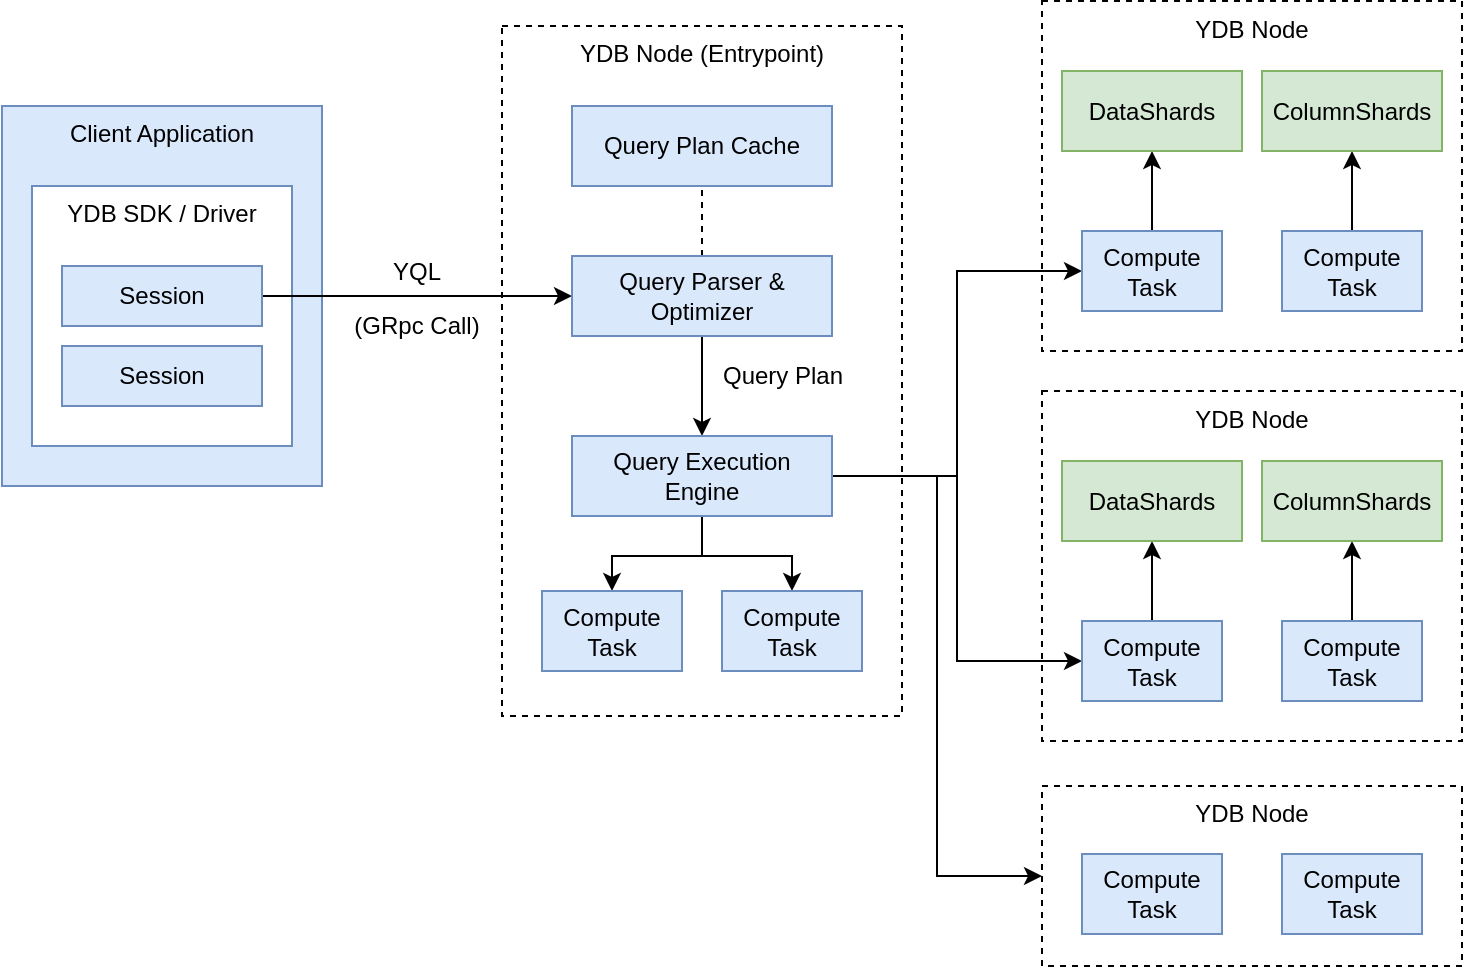 <mxfile version="28.2.7">
  <diagram name="YDB Query Execution" id="s03gnwWGhEfyzJxEZV09">
    <mxGraphModel dx="2448" dy="955" grid="1" gridSize="10" guides="1" tooltips="1" connect="1" arrows="1" fold="1" page="1" pageScale="1" pageWidth="827" pageHeight="1169" math="0" shadow="0">
      <root>
        <mxCell id="0" />
        <mxCell id="1" parent="0" />
        <mxCell id="u0HLi7Xi4MvKD0CtP6yi-1" value="YDB Node" style="dashed=1;rounded=0;whiteSpace=wrap;html=1;strokeColor=#000000;verticalAlign=top;" vertex="1" parent="1">
          <mxGeometry x="-80" y="352.5" width="210" height="175" as="geometry" />
        </mxCell>
        <mxCell id="u0HLi7Xi4MvKD0CtP6yi-2" value="YDB Node" style="dashed=1;rounded=0;whiteSpace=wrap;html=1;strokeColor=#000000;verticalAlign=top;" vertex="1" parent="1">
          <mxGeometry x="-80" y="157.5" width="210" height="175" as="geometry" />
        </mxCell>
        <mxCell id="u0HLi7Xi4MvKD0CtP6yi-3" value="YDB Node (Entrypoint)" style="dashed=1;rounded=0;whiteSpace=wrap;html=1;strokeColor=#000000;verticalAlign=top;" vertex="1" parent="1">
          <mxGeometry x="-350" y="170" width="200" height="345" as="geometry" />
        </mxCell>
        <mxCell id="u0HLi7Xi4MvKD0CtP6yi-4" value="Client Application" style="rounded=0;whiteSpace=wrap;html=1;fillColor=#dae8fc;strokeColor=#6c8ebf;verticalAlign=top;" vertex="1" parent="1">
          <mxGeometry x="-600" y="210" width="160" height="190" as="geometry" />
        </mxCell>
        <mxCell id="u0HLi7Xi4MvKD0CtP6yi-5" value="YDB SDK / Driver" style="rounded=0;whiteSpace=wrap;html=1;fillColor=#FFFFFF;strokeColor=#6c8ebf;verticalAlign=top;" vertex="1" parent="1">
          <mxGeometry x="-585" y="250" width="130" height="130" as="geometry" />
        </mxCell>
        <mxCell id="u0HLi7Xi4MvKD0CtP6yi-6" style="edgeStyle=orthogonalEdgeStyle;rounded=0;orthogonalLoop=1;jettySize=auto;html=1;exitX=1;exitY=0.5;exitDx=0;exitDy=0;entryX=0;entryY=0.5;entryDx=0;entryDy=0;" edge="1" parent="1" source="u0HLi7Xi4MvKD0CtP6yi-7" target="u0HLi7Xi4MvKD0CtP6yi-11">
          <mxGeometry relative="1" as="geometry" />
        </mxCell>
        <mxCell id="u0HLi7Xi4MvKD0CtP6yi-7" value="Session" style="rounded=0;whiteSpace=wrap;html=1;fillColor=#dae8fc;strokeColor=#6c8ebf;" vertex="1" parent="1">
          <mxGeometry x="-570" y="290" width="100" height="30" as="geometry" />
        </mxCell>
        <mxCell id="u0HLi7Xi4MvKD0CtP6yi-8" value="Session" style="rounded=0;whiteSpace=wrap;html=1;fillColor=#dae8fc;strokeColor=#6c8ebf;" vertex="1" parent="1">
          <mxGeometry x="-570" y="330" width="100" height="30" as="geometry" />
        </mxCell>
        <mxCell id="u0HLi7Xi4MvKD0CtP6yi-9" style="edgeStyle=orthogonalEdgeStyle;rounded=0;orthogonalLoop=1;jettySize=auto;html=1;exitX=0.5;exitY=0;exitDx=0;exitDy=0;entryX=0.5;entryY=1;entryDx=0;entryDy=0;dashed=1;endArrow=none;startFill=0;" edge="1" parent="1" source="u0HLi7Xi4MvKD0CtP6yi-11" target="u0HLi7Xi4MvKD0CtP6yi-12">
          <mxGeometry relative="1" as="geometry" />
        </mxCell>
        <mxCell id="u0HLi7Xi4MvKD0CtP6yi-10" style="edgeStyle=orthogonalEdgeStyle;rounded=0;orthogonalLoop=1;jettySize=auto;html=1;exitX=0.5;exitY=1;exitDx=0;exitDy=0;entryX=0.5;entryY=0;entryDx=0;entryDy=0;" edge="1" parent="1" source="u0HLi7Xi4MvKD0CtP6yi-11" target="u0HLi7Xi4MvKD0CtP6yi-17">
          <mxGeometry relative="1" as="geometry" />
        </mxCell>
        <mxCell id="u0HLi7Xi4MvKD0CtP6yi-11" value="Query Parser &amp; Optimizer" style="rounded=0;whiteSpace=wrap;html=1;fillColor=#dae8fc;strokeColor=#6c8ebf;" vertex="1" parent="1">
          <mxGeometry x="-315" y="285" width="130" height="40" as="geometry" />
        </mxCell>
        <mxCell id="u0HLi7Xi4MvKD0CtP6yi-12" value="Query Plan Cache" style="rounded=0;whiteSpace=wrap;html=1;fillColor=#dae8fc;strokeColor=#6c8ebf;" vertex="1" parent="1">
          <mxGeometry x="-315" y="210" width="130" height="40" as="geometry" />
        </mxCell>
        <mxCell id="u0HLi7Xi4MvKD0CtP6yi-13" style="edgeStyle=orthogonalEdgeStyle;rounded=0;orthogonalLoop=1;jettySize=auto;html=1;exitX=1;exitY=0.5;exitDx=0;exitDy=0;entryX=0;entryY=0.5;entryDx=0;entryDy=0;" edge="1" parent="1" source="u0HLi7Xi4MvKD0CtP6yi-17" target="u0HLi7Xi4MvKD0CtP6yi-20">
          <mxGeometry relative="1" as="geometry" />
        </mxCell>
        <mxCell id="u0HLi7Xi4MvKD0CtP6yi-14" style="edgeStyle=orthogonalEdgeStyle;rounded=0;orthogonalLoop=1;jettySize=auto;html=1;exitX=1;exitY=0.5;exitDx=0;exitDy=0;entryX=0;entryY=0.5;entryDx=0;entryDy=0;" edge="1" parent="1" source="u0HLi7Xi4MvKD0CtP6yi-17" target="u0HLi7Xi4MvKD0CtP6yi-26">
          <mxGeometry relative="1" as="geometry" />
        </mxCell>
        <mxCell id="u0HLi7Xi4MvKD0CtP6yi-15" style="edgeStyle=orthogonalEdgeStyle;rounded=0;orthogonalLoop=1;jettySize=auto;html=1;exitX=0.5;exitY=1;exitDx=0;exitDy=0;entryX=0.5;entryY=0;entryDx=0;entryDy=0;" edge="1" parent="1" source="u0HLi7Xi4MvKD0CtP6yi-17" target="u0HLi7Xi4MvKD0CtP6yi-33">
          <mxGeometry relative="1" as="geometry">
            <Array as="points">
              <mxPoint x="-250" y="435" />
              <mxPoint x="-295" y="435" />
            </Array>
          </mxGeometry>
        </mxCell>
        <mxCell id="u0HLi7Xi4MvKD0CtP6yi-16" style="edgeStyle=orthogonalEdgeStyle;rounded=0;orthogonalLoop=1;jettySize=auto;html=1;exitX=0.5;exitY=1;exitDx=0;exitDy=0;entryX=0.5;entryY=0;entryDx=0;entryDy=0;" edge="1" parent="1" source="u0HLi7Xi4MvKD0CtP6yi-17" target="u0HLi7Xi4MvKD0CtP6yi-34">
          <mxGeometry relative="1" as="geometry">
            <Array as="points">
              <mxPoint x="-250" y="435" />
              <mxPoint x="-205" y="435" />
            </Array>
          </mxGeometry>
        </mxCell>
        <mxCell id="u0HLi7Xi4MvKD0CtP6yi-42" style="edgeStyle=orthogonalEdgeStyle;rounded=0;orthogonalLoop=1;jettySize=auto;html=1;exitX=1;exitY=0.5;exitDx=0;exitDy=0;entryX=0;entryY=0.5;entryDx=0;entryDy=0;" edge="1" parent="1" source="u0HLi7Xi4MvKD0CtP6yi-17" target="u0HLi7Xi4MvKD0CtP6yi-35">
          <mxGeometry relative="1" as="geometry" />
        </mxCell>
        <mxCell id="u0HLi7Xi4MvKD0CtP6yi-17" value="Query Execution Engine" style="rounded=0;whiteSpace=wrap;html=1;fillColor=#dae8fc;strokeColor=#6c8ebf;" vertex="1" parent="1">
          <mxGeometry x="-315" y="375" width="130" height="40" as="geometry" />
        </mxCell>
        <mxCell id="u0HLi7Xi4MvKD0CtP6yi-18" value="(GRpc Call)" style="text;html=1;strokeColor=none;fillColor=none;align=center;verticalAlign=middle;" vertex="1" connectable="0" parent="1">
          <mxGeometry x="-418.5" y="320" width="50" as="geometry" />
        </mxCell>
        <mxCell id="u0HLi7Xi4MvKD0CtP6yi-19" style="edgeStyle=orthogonalEdgeStyle;rounded=0;orthogonalLoop=1;jettySize=auto;html=1;exitX=0.5;exitY=0;exitDx=0;exitDy=0;entryX=0.5;entryY=1;entryDx=0;entryDy=0;" edge="1" parent="1" source="u0HLi7Xi4MvKD0CtP6yi-20" target="u0HLi7Xi4MvKD0CtP6yi-24">
          <mxGeometry relative="1" as="geometry" />
        </mxCell>
        <mxCell id="u0HLi7Xi4MvKD0CtP6yi-20" value="Compute&lt;br&gt;Task" style="rounded=0;whiteSpace=wrap;html=1;fillColor=#dae8fc;strokeColor=#6c8ebf;" vertex="1" parent="1">
          <mxGeometry x="-60" y="272.5" width="70" height="40" as="geometry" />
        </mxCell>
        <mxCell id="u0HLi7Xi4MvKD0CtP6yi-21" style="edgeStyle=orthogonalEdgeStyle;rounded=0;orthogonalLoop=1;jettySize=auto;html=1;exitX=0.5;exitY=0;exitDx=0;exitDy=0;entryX=0.5;entryY=1;entryDx=0;entryDy=0;" edge="1" parent="1" source="u0HLi7Xi4MvKD0CtP6yi-22" target="u0HLi7Xi4MvKD0CtP6yi-23">
          <mxGeometry relative="1" as="geometry" />
        </mxCell>
        <mxCell id="u0HLi7Xi4MvKD0CtP6yi-22" value="Compute&lt;br&gt;Task" style="rounded=0;whiteSpace=wrap;html=1;fillColor=#dae8fc;strokeColor=#6c8ebf;" vertex="1" parent="1">
          <mxGeometry x="40" y="272.5" width="70" height="40" as="geometry" />
        </mxCell>
        <mxCell id="u0HLi7Xi4MvKD0CtP6yi-23" value="ColumnShards" style="rounded=0;whiteSpace=wrap;html=1;fillColor=#d5e8d4;strokeColor=#82b366;" vertex="1" parent="1">
          <mxGeometry x="30" y="192.5" width="90" height="40" as="geometry" />
        </mxCell>
        <mxCell id="u0HLi7Xi4MvKD0CtP6yi-24" value="DataShards" style="rounded=0;whiteSpace=wrap;html=1;fillColor=#d5e8d4;strokeColor=#82b366;" vertex="1" parent="1">
          <mxGeometry x="-70" y="192.5" width="90" height="40" as="geometry" />
        </mxCell>
        <mxCell id="u0HLi7Xi4MvKD0CtP6yi-25" style="edgeStyle=orthogonalEdgeStyle;rounded=0;orthogonalLoop=1;jettySize=auto;html=1;exitX=0.5;exitY=0;exitDx=0;exitDy=0;entryX=0.5;entryY=1;entryDx=0;entryDy=0;" edge="1" parent="1" source="u0HLi7Xi4MvKD0CtP6yi-26" target="u0HLi7Xi4MvKD0CtP6yi-30">
          <mxGeometry relative="1" as="geometry" />
        </mxCell>
        <mxCell id="u0HLi7Xi4MvKD0CtP6yi-26" value="Compute&lt;br&gt;Task" style="rounded=0;whiteSpace=wrap;html=1;fillColor=#dae8fc;strokeColor=#6c8ebf;" vertex="1" parent="1">
          <mxGeometry x="-60" y="467.5" width="70" height="40" as="geometry" />
        </mxCell>
        <mxCell id="u0HLi7Xi4MvKD0CtP6yi-27" style="edgeStyle=orthogonalEdgeStyle;rounded=0;orthogonalLoop=1;jettySize=auto;html=1;exitX=0.5;exitY=0;exitDx=0;exitDy=0;entryX=0.5;entryY=1;entryDx=0;entryDy=0;" edge="1" parent="1" source="u0HLi7Xi4MvKD0CtP6yi-28" target="u0HLi7Xi4MvKD0CtP6yi-29">
          <mxGeometry relative="1" as="geometry" />
        </mxCell>
        <mxCell id="u0HLi7Xi4MvKD0CtP6yi-28" value="Compute&lt;br&gt;Task" style="rounded=0;whiteSpace=wrap;html=1;fillColor=#dae8fc;strokeColor=#6c8ebf;" vertex="1" parent="1">
          <mxGeometry x="40" y="467.5" width="70" height="40" as="geometry" />
        </mxCell>
        <mxCell id="u0HLi7Xi4MvKD0CtP6yi-29" value="ColumnShards" style="rounded=0;whiteSpace=wrap;html=1;fillColor=#d5e8d4;strokeColor=#82b366;" vertex="1" parent="1">
          <mxGeometry x="30" y="387.5" width="90" height="40" as="geometry" />
        </mxCell>
        <mxCell id="u0HLi7Xi4MvKD0CtP6yi-30" value="DataShards" style="rounded=0;whiteSpace=wrap;html=1;fillColor=#d5e8d4;strokeColor=#82b366;" vertex="1" parent="1">
          <mxGeometry x="-70" y="387.5" width="90" height="40" as="geometry" />
        </mxCell>
        <mxCell id="u0HLi7Xi4MvKD0CtP6yi-31" value="Query Plan" style="text;html=1;strokeColor=none;fillColor=none;align=center;verticalAlign=middle;" vertex="1" connectable="0" parent="1">
          <mxGeometry x="-240" y="337.5" width="60" height="15" as="geometry" />
        </mxCell>
        <mxCell id="u0HLi7Xi4MvKD0CtP6yi-32" value="YQL" style="text;html=1;strokeColor=none;fillColor=none;align=center;verticalAlign=middle;" vertex="1" connectable="0" parent="1">
          <mxGeometry x="-420" y="292.5" width="53" as="geometry" />
        </mxCell>
        <mxCell id="u0HLi7Xi4MvKD0CtP6yi-33" value="Compute&lt;br&gt;Task" style="rounded=0;whiteSpace=wrap;html=1;fillColor=#dae8fc;strokeColor=#6c8ebf;" vertex="1" parent="1">
          <mxGeometry x="-330" y="452.5" width="70" height="40" as="geometry" />
        </mxCell>
        <mxCell id="u0HLi7Xi4MvKD0CtP6yi-34" value="Compute&lt;br&gt;Task" style="rounded=0;whiteSpace=wrap;html=1;fillColor=#dae8fc;strokeColor=#6c8ebf;" vertex="1" parent="1">
          <mxGeometry x="-240" y="452.5" width="70" height="40" as="geometry" />
        </mxCell>
        <mxCell id="u0HLi7Xi4MvKD0CtP6yi-35" value="YDB Node" style="dashed=1;rounded=0;whiteSpace=wrap;html=1;strokeColor=#000000;verticalAlign=top;" vertex="1" parent="1">
          <mxGeometry x="-80" y="550" width="210" height="90" as="geometry" />
        </mxCell>
        <mxCell id="u0HLi7Xi4MvKD0CtP6yi-37" value="Compute&lt;br&gt;Task" style="rounded=0;whiteSpace=wrap;html=1;fillColor=#dae8fc;strokeColor=#6c8ebf;" vertex="1" parent="1">
          <mxGeometry x="-60" y="584" width="70" height="40" as="geometry" />
        </mxCell>
        <mxCell id="u0HLi7Xi4MvKD0CtP6yi-39" value="Compute&lt;br&gt;Task" style="rounded=0;whiteSpace=wrap;html=1;fillColor=#dae8fc;strokeColor=#6c8ebf;" vertex="1" parent="1">
          <mxGeometry x="40" y="584" width="70" height="40" as="geometry" />
        </mxCell>
      </root>
    </mxGraphModel>
  </diagram>
</mxfile>
